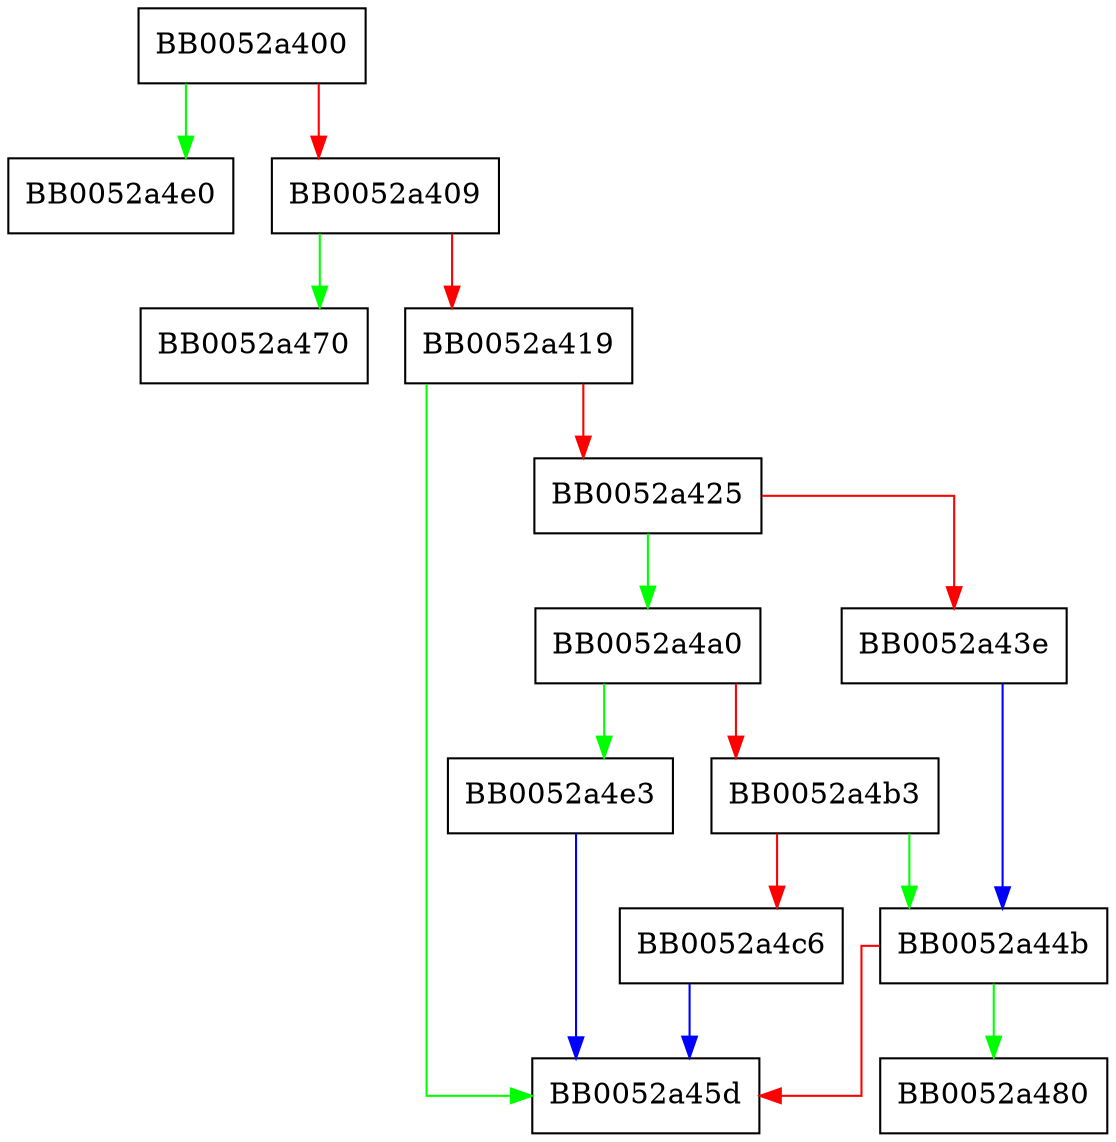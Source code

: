 digraph nbiof_write {
  node [shape="box"];
  graph [splines=ortho];
  BB0052a400 -> BB0052a4e0 [color="green"];
  BB0052a400 -> BB0052a409 [color="red"];
  BB0052a409 -> BB0052a470 [color="green"];
  BB0052a409 -> BB0052a419 [color="red"];
  BB0052a419 -> BB0052a45d [color="green"];
  BB0052a419 -> BB0052a425 [color="red"];
  BB0052a425 -> BB0052a4a0 [color="green"];
  BB0052a425 -> BB0052a43e [color="red"];
  BB0052a43e -> BB0052a44b [color="blue"];
  BB0052a44b -> BB0052a480 [color="green"];
  BB0052a44b -> BB0052a45d [color="red"];
  BB0052a4a0 -> BB0052a4e3 [color="green"];
  BB0052a4a0 -> BB0052a4b3 [color="red"];
  BB0052a4b3 -> BB0052a44b [color="green"];
  BB0052a4b3 -> BB0052a4c6 [color="red"];
  BB0052a4c6 -> BB0052a45d [color="blue"];
  BB0052a4e3 -> BB0052a45d [color="blue"];
}